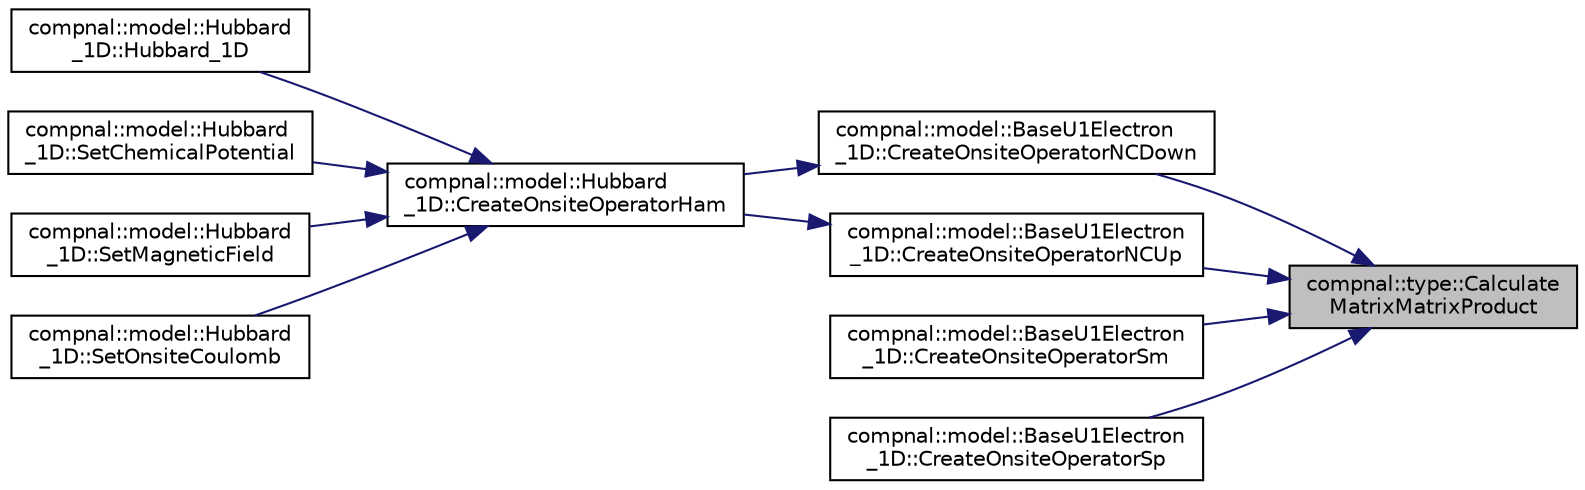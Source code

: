 digraph "compnal::type::CalculateMatrixMatrixProduct"
{
 // INTERACTIVE_SVG=YES
 // LATEX_PDF_SIZE
  edge [fontname="Helvetica",fontsize="10",labelfontname="Helvetica",labelfontsize="10"];
  node [fontname="Helvetica",fontsize="10",shape=record];
  rankdir="RL";
  Node1 [label="compnal::type::Calculate\lMatrixMatrixProduct",height=0.2,width=0.4,color="black", fillcolor="grey75", style="filled", fontcolor="black",tooltip=" "];
  Node1 -> Node2 [dir="back",color="midnightblue",fontsize="10",style="solid",fontname="Helvetica"];
  Node2 [label="compnal::model::BaseU1Electron\l_1D::CreateOnsiteOperatorNCDown",height=0.2,width=0.4,color="black", fillcolor="white", style="filled",URL="$d8/dc0/classcompnal_1_1model_1_1_base_u1_electron__1_d.html#a9fd576d344dc72d5c7b9361a3cad51d9",tooltip="Generate the number operator for the electrons with the down spin ."];
  Node2 -> Node3 [dir="back",color="midnightblue",fontsize="10",style="solid",fontname="Helvetica"];
  Node3 [label="compnal::model::Hubbard\l_1D::CreateOnsiteOperatorHam",height=0.2,width=0.4,color="black", fillcolor="white", style="filled",URL="$d9/d7b/classcompnal_1_1model_1_1_hubbard__1_d.html#a879169d51bdfedd522454e9cf9af42ee",tooltip="Create the onsite Hamiltonian."];
  Node3 -> Node4 [dir="back",color="midnightblue",fontsize="10",style="solid",fontname="Helvetica"];
  Node4 [label="compnal::model::Hubbard\l_1D::Hubbard_1D",height=0.2,width=0.4,color="black", fillcolor="white", style="filled",URL="$d9/d7b/classcompnal_1_1model_1_1_hubbard__1_d.html#a3d421777171753d4388c9c6e545a5f27",tooltip="Constructor of Hubbard_1D class."];
  Node3 -> Node5 [dir="back",color="midnightblue",fontsize="10",style="solid",fontname="Helvetica"];
  Node5 [label="compnal::model::Hubbard\l_1D::SetChemicalPotential",height=0.2,width=0.4,color="black", fillcolor="white", style="filled",URL="$d9/d7b/classcompnal_1_1model_1_1_hubbard__1_d.html#aba696ed51bc3a98aeb35e8d3d9206639",tooltip="Set the chemical potential."];
  Node3 -> Node6 [dir="back",color="midnightblue",fontsize="10",style="solid",fontname="Helvetica"];
  Node6 [label="compnal::model::Hubbard\l_1D::SetMagneticField",height=0.2,width=0.4,color="black", fillcolor="white", style="filled",URL="$d9/d7b/classcompnal_1_1model_1_1_hubbard__1_d.html#abcf228a598e68e3c787c5f91ec61fd5b",tooltip="Set the magnetic fields for the z-direction."];
  Node3 -> Node7 [dir="back",color="midnightblue",fontsize="10",style="solid",fontname="Helvetica"];
  Node7 [label="compnal::model::Hubbard\l_1D::SetOnsiteCoulomb",height=0.2,width=0.4,color="black", fillcolor="white", style="filled",URL="$d9/d7b/classcompnal_1_1model_1_1_hubbard__1_d.html#a2e8dbb3e07b92f31092b7c8d5f849b57",tooltip="Set the onsite density interactions."];
  Node1 -> Node8 [dir="back",color="midnightblue",fontsize="10",style="solid",fontname="Helvetica"];
  Node8 [label="compnal::model::BaseU1Electron\l_1D::CreateOnsiteOperatorNCUp",height=0.2,width=0.4,color="black", fillcolor="white", style="filled",URL="$d8/dc0/classcompnal_1_1model_1_1_base_u1_electron__1_d.html#a3b8fcfdefbef8ade799801c8119e3f04",tooltip="Generate the number operator for the electrons with the up spin ."];
  Node8 -> Node3 [dir="back",color="midnightblue",fontsize="10",style="solid",fontname="Helvetica"];
  Node1 -> Node9 [dir="back",color="midnightblue",fontsize="10",style="solid",fontname="Helvetica"];
  Node9 [label="compnal::model::BaseU1Electron\l_1D::CreateOnsiteOperatorSm",height=0.2,width=0.4,color="black", fillcolor="white", style="filled",URL="$d8/dc0/classcompnal_1_1model_1_1_base_u1_electron__1_d.html#aa22882e9e45d96221f3a9ca2dcfc6dfd",tooltip="Generate the lowering operator for spin of the electrons ."];
  Node1 -> Node10 [dir="back",color="midnightblue",fontsize="10",style="solid",fontname="Helvetica"];
  Node10 [label="compnal::model::BaseU1Electron\l_1D::CreateOnsiteOperatorSp",height=0.2,width=0.4,color="black", fillcolor="white", style="filled",URL="$d8/dc0/classcompnal_1_1model_1_1_base_u1_electron__1_d.html#a74e428afd2ae4c3a29c23d187d472729",tooltip="Generate the raising operator for spin of the electrons ."];
}
